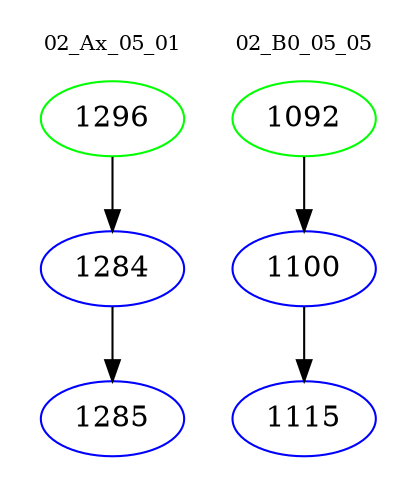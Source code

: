 digraph{
subgraph cluster_0 {
color = white
label = "02_Ax_05_01";
fontsize=10;
T0_1296 [label="1296", color="green"]
T0_1296 -> T0_1284 [color="black"]
T0_1284 [label="1284", color="blue"]
T0_1284 -> T0_1285 [color="black"]
T0_1285 [label="1285", color="blue"]
}
subgraph cluster_1 {
color = white
label = "02_B0_05_05";
fontsize=10;
T1_1092 [label="1092", color="green"]
T1_1092 -> T1_1100 [color="black"]
T1_1100 [label="1100", color="blue"]
T1_1100 -> T1_1115 [color="black"]
T1_1115 [label="1115", color="blue"]
}
}
